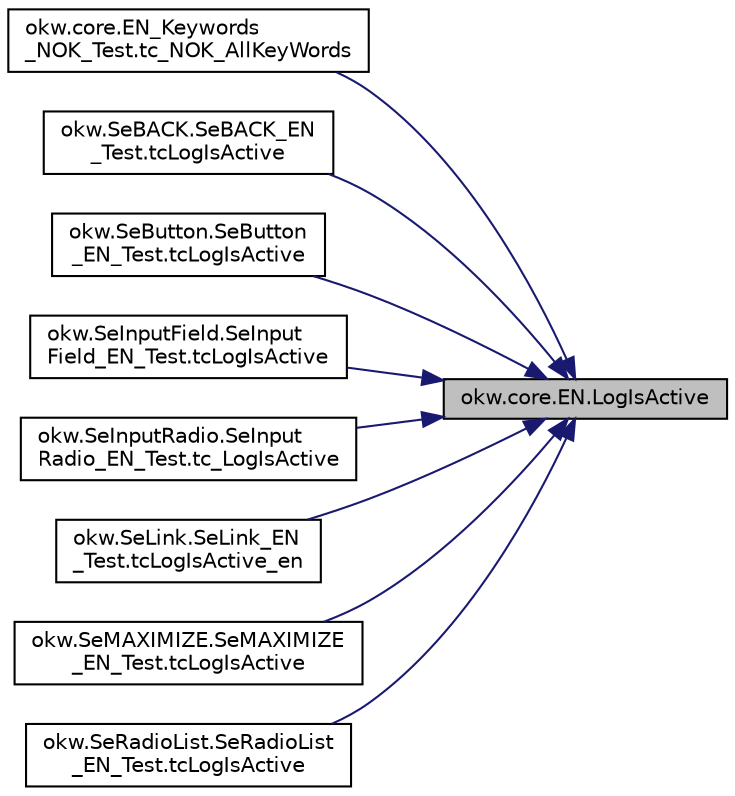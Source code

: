 digraph "okw.core.EN.LogIsActive"
{
 // INTERACTIVE_SVG=YES
 // LATEX_PDF_SIZE
  edge [fontname="Helvetica",fontsize="10",labelfontname="Helvetica",labelfontsize="10"];
  node [fontname="Helvetica",fontsize="10",shape=record];
  rankdir="RL";
  Node1046 [label="okw.core.EN.LogIsActive",height=0.2,width=0.4,color="black", fillcolor="grey75", style="filled", fontcolor="black",tooltip="Dokumentiert den Status des gegebenen Objekts."];
  Node1046 -> Node1047 [dir="back",color="midnightblue",fontsize="10",style="solid",fontname="Helvetica"];
  Node1047 [label="okw.core.EN_Keywords\l_NOK_Test.tc_NOK_AllKeyWords",height=0.2,width=0.4,color="black", fillcolor="white", style="filled",URL="$classokw_1_1core_1_1_e_n___keywords___n_o_k___test.html#a81a960a2341dfb0e27da7871291c84dc",tooltip="Prüft methoden aufruf für einen einfachen Click."];
  Node1046 -> Node1048 [dir="back",color="midnightblue",fontsize="10",style="solid",fontname="Helvetica"];
  Node1048 [label="okw.SeBACK.SeBACK_EN\l_Test.tcLogIsActive",height=0.2,width=0.4,color="black", fillcolor="white", style="filled",URL="$classokw_1_1_se_b_a_c_k_1_1_se_b_a_c_k___e_n___test.html#a87dcc43e21c2143369d3bb69360aaf70",tooltip="Teste das Schlüsselwort LogIsActive( FN ) eines SeBACK prüfen."];
  Node1046 -> Node1049 [dir="back",color="midnightblue",fontsize="10",style="solid",fontname="Helvetica"];
  Node1049 [label="okw.SeButton.SeButton\l_EN_Test.tcLogIsActive",height=0.2,width=0.4,color="black", fillcolor="white", style="filled",URL="$classokw_1_1_se_button_1_1_se_button___e_n___test.html#a4596fef9ffca45bceb0df680ef0e3ed7",tooltip="Test des Schlüsselwortes LogIsaCTIVE für den GUI-Adapter SeButton."];
  Node1046 -> Node1050 [dir="back",color="midnightblue",fontsize="10",style="solid",fontname="Helvetica"];
  Node1050 [label="okw.SeInputField.SeInput\lField_EN_Test.tcLogIsActive",height=0.2,width=0.4,color="black", fillcolor="white", style="filled",URL="$classokw_1_1_se_input_field_1_1_se_input_field___e_n___test.html#a3094b817b6e609d03d89ef5afec8c163",tooltip="Teste das Schlüsselwort LogIsActive( FN ) eines SeInputText Prüfen."];
  Node1046 -> Node1051 [dir="back",color="midnightblue",fontsize="10",style="solid",fontname="Helvetica"];
  Node1051 [label="okw.SeInputRadio.SeInput\lRadio_EN_Test.tc_LogIsActive",height=0.2,width=0.4,color="black", fillcolor="white", style="filled",URL="$classokw_1_1_se_input_radio_1_1_se_input_radio___e_n___test.html#a613a2bf42e3a5f6e86d751950dc79395",tooltip="Test des Schlüsselwortes LogIsActive für den GUI-Adapter SeInputRadio."];
  Node1046 -> Node1052 [dir="back",color="midnightblue",fontsize="10",style="solid",fontname="Helvetica"];
  Node1052 [label="okw.SeLink.SeLink_EN\l_Test.tcLogIsActive_en",height=0.2,width=0.4,color="black", fillcolor="white", style="filled",URL="$classokw_1_1_se_link_1_1_se_link___e_n___test.html#a84523639f4fecc375a608d6fede3ea23",tooltip="Prüft ob die LogIsActive die Ausnahme OKWFrameObjectMethodNotImplemented auslöst."];
  Node1046 -> Node1053 [dir="back",color="midnightblue",fontsize="10",style="solid",fontname="Helvetica"];
  Node1053 [label="okw.SeMAXIMIZE.SeMAXIMIZE\l_EN_Test.tcLogIsActive",height=0.2,width=0.4,color="black", fillcolor="white", style="filled",URL="$classokw_1_1_se_m_a_x_i_m_i_z_e_1_1_se_m_a_x_i_m_i_z_e___e_n___test.html#a57e4b8d0279f8f18c8dbc0ac17428e29",tooltip="Teste das Schlüsselwort LogIsActive( FN ) eines SeMAXIMIZE prüfen."];
  Node1046 -> Node1054 [dir="back",color="midnightblue",fontsize="10",style="solid",fontname="Helvetica"];
  Node1054 [label="okw.SeRadioList.SeRadioList\l_EN_Test.tcLogIsActive",height=0.2,width=0.4,color="black", fillcolor="white", style="filled",URL="$classokw_1_1_se_radio_list_1_1_se_radio_list___e_n___test.html#a4ba84c588853824c99cd27c7d8dfb86e",tooltip=" "];
}
